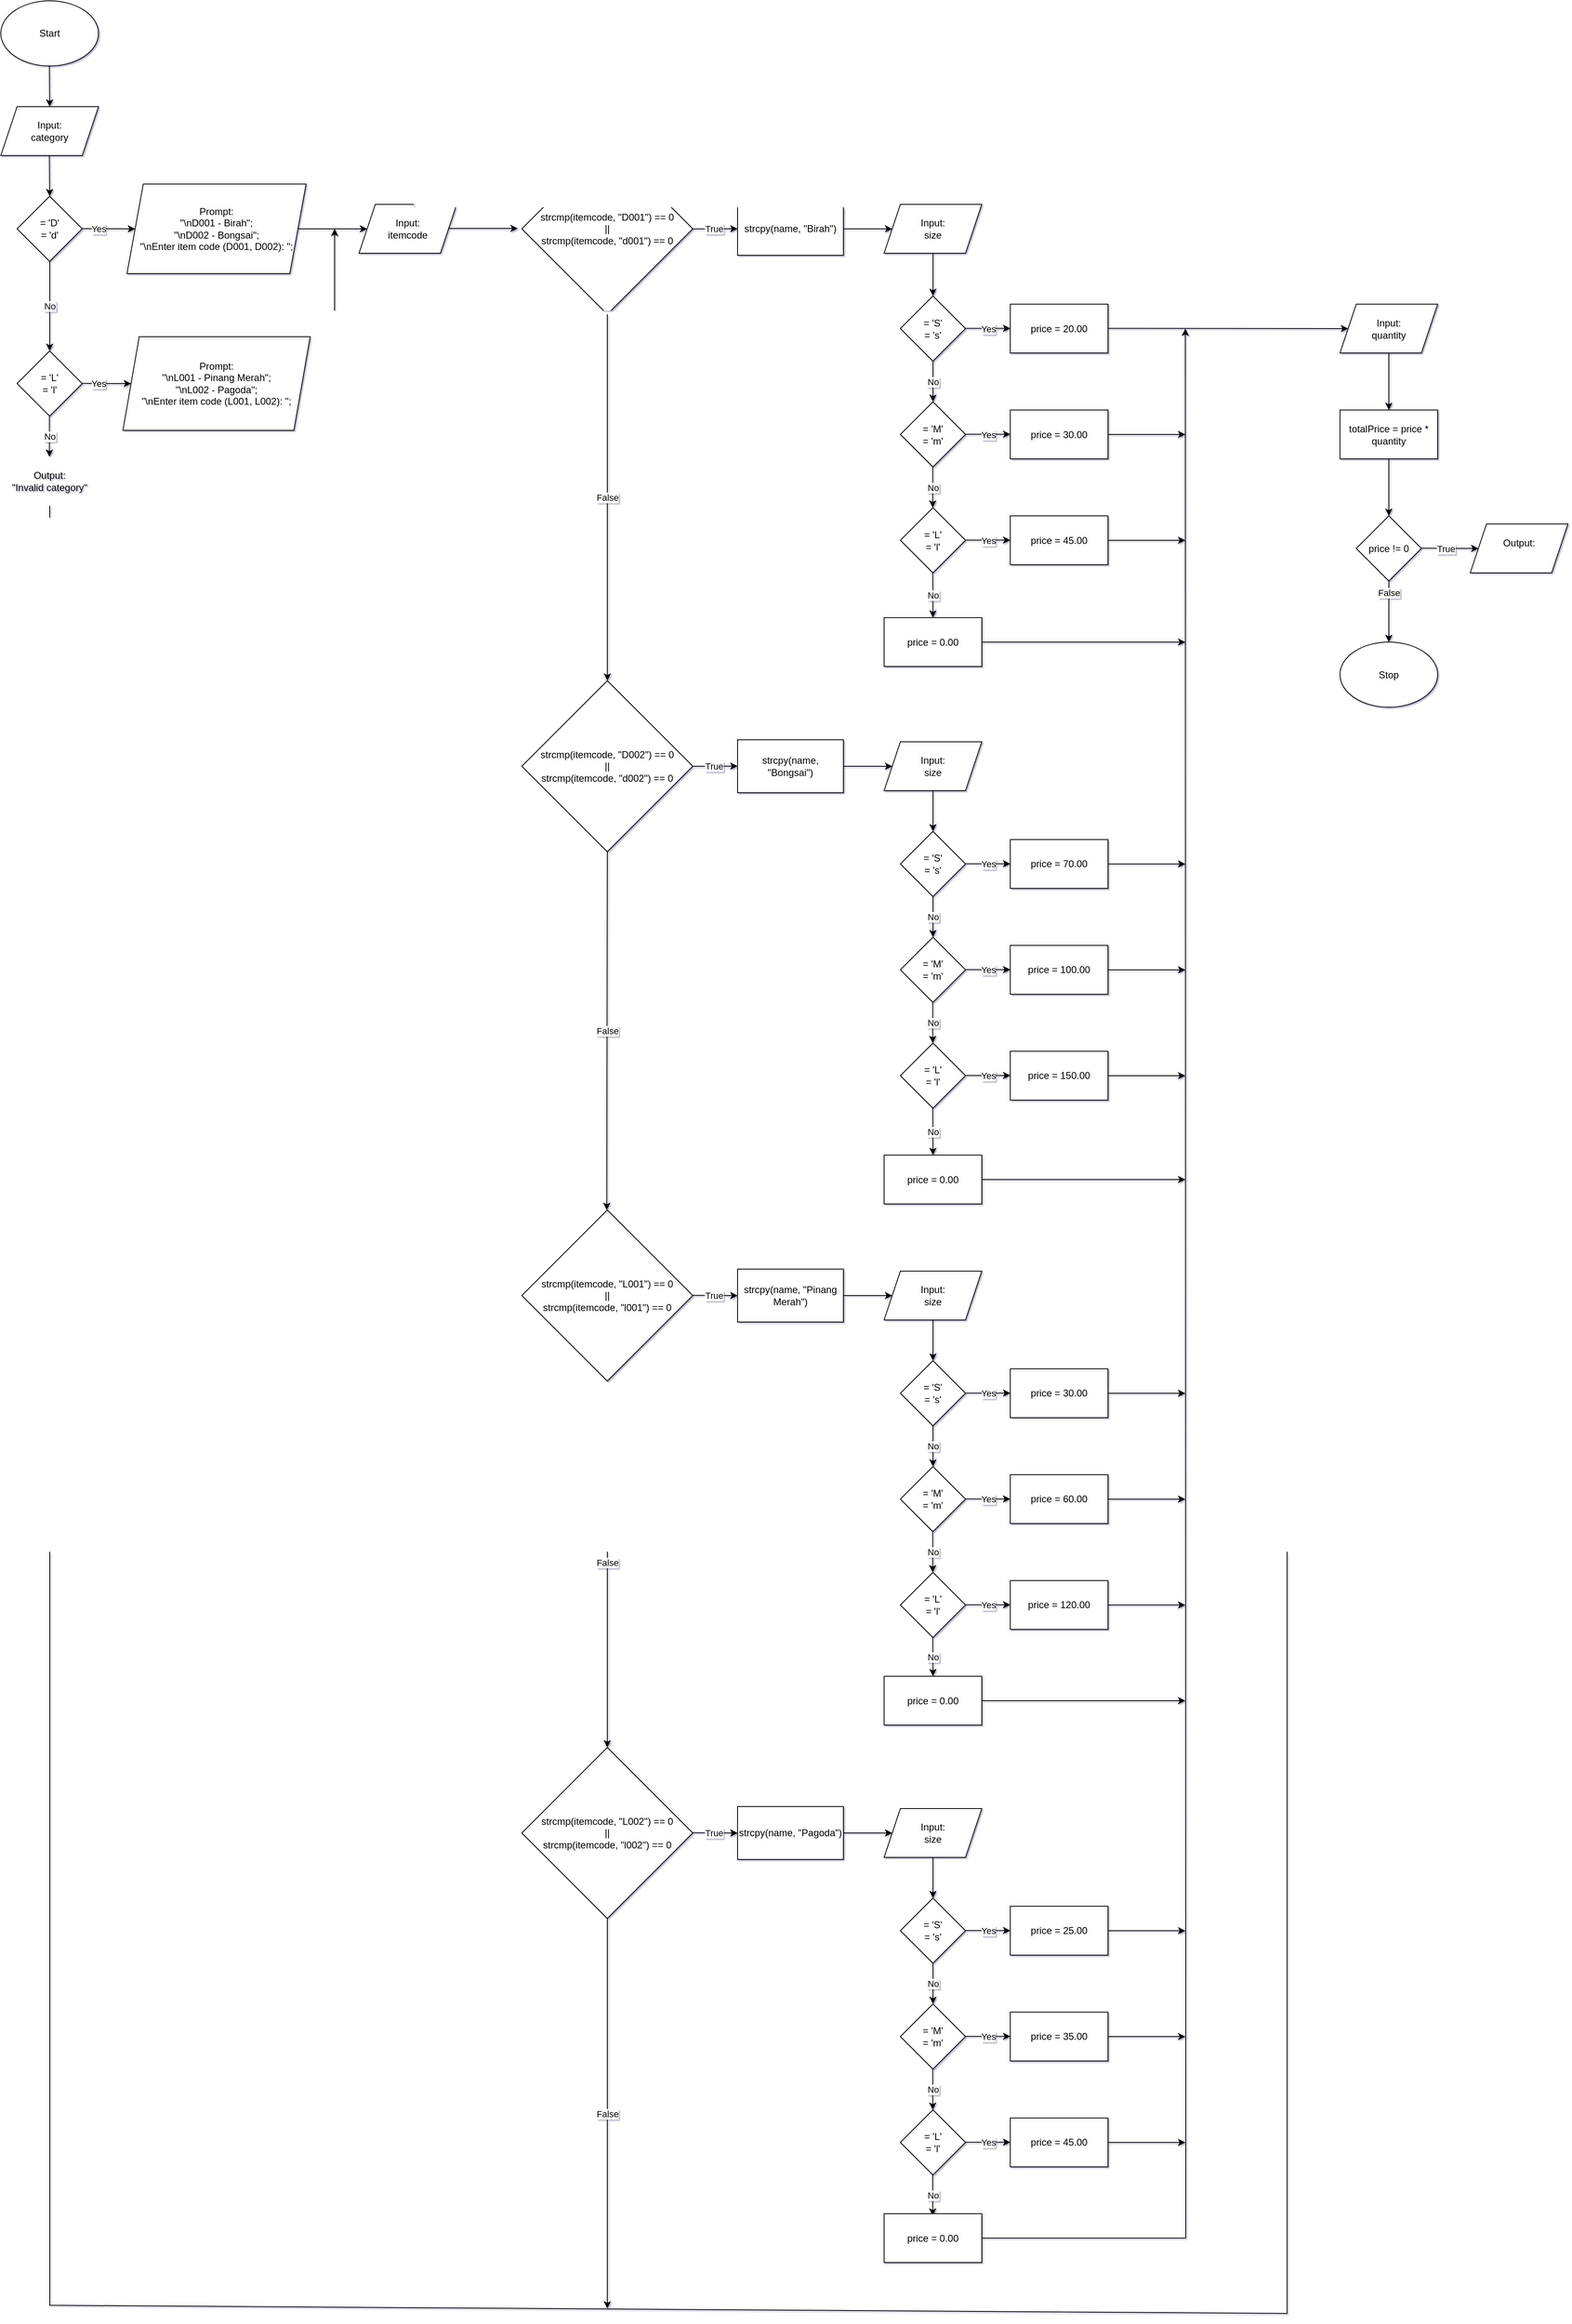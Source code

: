 <mxfile version="27.0.6">
  <diagram name="Page-1" id="pnZMuoQ3qie84VaM3zIb">
    <mxGraphModel dx="3400" dy="1820" grid="1" gridSize="10" guides="1" tooltips="1" connect="1" arrows="1" fold="1" page="0" pageScale="1" pageWidth="827" pageHeight="1169" background="none" math="0" shadow="1">
      <root>
        <mxCell id="0" />
        <mxCell id="1" parent="0" />
        <mxCell id="SLDY_ypwkMlnsD9V49da-1" value="Start" style="ellipse;whiteSpace=wrap;html=1;" parent="1" vertex="1">
          <mxGeometry x="460" y="40" width="120" height="80" as="geometry" />
        </mxCell>
        <mxCell id="SLDY_ypwkMlnsD9V49da-2" value="" style="endArrow=classic;html=1;rounded=0;jumpSize=6;" parent="1" edge="1">
          <mxGeometry width="50" height="50" relative="1" as="geometry">
            <mxPoint x="519.67" y="120" as="sourcePoint" />
            <mxPoint x="520" y="170" as="targetPoint" />
          </mxGeometry>
        </mxCell>
        <mxCell id="SLDY_ypwkMlnsD9V49da-16" value="strcmp(itemcode, &quot;D001&quot;) == 0&lt;br&gt;||&lt;br&gt;strcmp(itemcode, &quot;d001&quot;) == 0" style="rhombus;whiteSpace=wrap;html=1;" parent="1" vertex="1">
          <mxGeometry x="1100" y="215" width="210" height="210" as="geometry" />
        </mxCell>
        <mxCell id="SLDY_ypwkMlnsD9V49da-80" value="" style="edgeStyle=orthogonalEdgeStyle;rounded=0;orthogonalLoop=1;jettySize=auto;html=1;" parent="1" source="SLDY_ypwkMlnsD9V49da-25" target="SLDY_ypwkMlnsD9V49da-75" edge="1">
          <mxGeometry relative="1" as="geometry" />
        </mxCell>
        <mxCell id="SLDY_ypwkMlnsD9V49da-25" value="strcpy(name, &quot;Birah&quot;)" style="whiteSpace=wrap;html=1;" parent="1" vertex="1">
          <mxGeometry x="1365" y="287.5" width="130" height="65" as="geometry" />
        </mxCell>
        <mxCell id="SLDY_ypwkMlnsD9V49da-30" value="Input:&lt;br&gt;category" style="shape=parallelogram;perimeter=parallelogramPerimeter;whiteSpace=wrap;html=1;fixedSize=1;" parent="1" vertex="1">
          <mxGeometry x="460" y="170" width="120" height="60" as="geometry" />
        </mxCell>
        <mxCell id="SLDY_ypwkMlnsD9V49da-31" value="" style="endArrow=classic;html=1;rounded=0;jumpSize=6;" parent="1" edge="1">
          <mxGeometry width="50" height="50" relative="1" as="geometry">
            <mxPoint x="519.66" y="230" as="sourcePoint" />
            <mxPoint x="519.99" y="280" as="targetPoint" />
          </mxGeometry>
        </mxCell>
        <mxCell id="SLDY_ypwkMlnsD9V49da-33" value="= &#39;S&#39;&lt;br&gt;&lt;div&gt;= &#39;s&#39;&lt;/div&gt;" style="rhombus;whiteSpace=wrap;html=1;" parent="1" vertex="1">
          <mxGeometry x="1565" y="402.5" width="80" height="80" as="geometry" />
        </mxCell>
        <mxCell id="SLDY_ypwkMlnsD9V49da-36" value="= &#39;M&#39;&lt;br&gt;&lt;div&gt;= &#39;m&#39;&lt;/div&gt;" style="rhombus;whiteSpace=wrap;html=1;" parent="1" vertex="1">
          <mxGeometry x="1565" y="532.5" width="80" height="80" as="geometry" />
        </mxCell>
        <mxCell id="SLDY_ypwkMlnsD9V49da-39" value="= &#39;L&#39;&lt;br&gt;&lt;div&gt;= &#39;l&#39;&lt;/div&gt;" style="rhombus;whiteSpace=wrap;html=1;" parent="1" vertex="1">
          <mxGeometry x="1565" y="662.5" width="80" height="80" as="geometry" />
        </mxCell>
        <mxCell id="SLDY_ypwkMlnsD9V49da-44" value="price = 20.00" style="rounded=0;whiteSpace=wrap;html=1;" parent="1" vertex="1">
          <mxGeometry x="1700" y="412.5" width="120" height="60" as="geometry" />
        </mxCell>
        <mxCell id="SLDY_ypwkMlnsD9V49da-189" value="" style="edgeStyle=orthogonalEdgeStyle;rounded=0;orthogonalLoop=1;jettySize=auto;html=1;" parent="1" source="SLDY_ypwkMlnsD9V49da-46" edge="1">
          <mxGeometry relative="1" as="geometry">
            <mxPoint x="1915" y="572.5" as="targetPoint" />
          </mxGeometry>
        </mxCell>
        <mxCell id="SLDY_ypwkMlnsD9V49da-46" value="price = 30.00" style="rounded=0;whiteSpace=wrap;html=1;" parent="1" vertex="1">
          <mxGeometry x="1700" y="542.5" width="120" height="60" as="geometry" />
        </mxCell>
        <mxCell id="SLDY_ypwkMlnsD9V49da-191" value="" style="edgeStyle=orthogonalEdgeStyle;rounded=0;orthogonalLoop=1;jettySize=auto;html=1;" parent="1" source="SLDY_ypwkMlnsD9V49da-48" edge="1">
          <mxGeometry relative="1" as="geometry">
            <mxPoint x="1915" y="702.5" as="targetPoint" />
          </mxGeometry>
        </mxCell>
        <mxCell id="SLDY_ypwkMlnsD9V49da-48" value="price = 45.00" style="rounded=0;whiteSpace=wrap;html=1;" parent="1" vertex="1">
          <mxGeometry x="1700" y="672.5" width="120" height="60" as="geometry" />
        </mxCell>
        <mxCell id="SLDY_ypwkMlnsD9V49da-49" value="" style="endArrow=classic;html=1;rounded=0;" parent="1" edge="1">
          <mxGeometry relative="1" as="geometry">
            <mxPoint x="1645" y="442.29" as="sourcePoint" />
            <mxPoint x="1700" y="442.29" as="targetPoint" />
          </mxGeometry>
        </mxCell>
        <mxCell id="SLDY_ypwkMlnsD9V49da-50" value="&lt;div&gt;Yes&lt;/div&gt;" style="edgeLabel;resizable=0;html=1;;align=center;verticalAlign=middle;" parent="SLDY_ypwkMlnsD9V49da-49" connectable="0" vertex="1">
          <mxGeometry relative="1" as="geometry" />
        </mxCell>
        <mxCell id="SLDY_ypwkMlnsD9V49da-53" value="" style="endArrow=classic;html=1;rounded=0;" parent="1" edge="1">
          <mxGeometry relative="1" as="geometry">
            <mxPoint x="1645" y="572.29" as="sourcePoint" />
            <mxPoint x="1700" y="572.29" as="targetPoint" />
          </mxGeometry>
        </mxCell>
        <mxCell id="SLDY_ypwkMlnsD9V49da-54" value="&lt;div&gt;Yes&lt;/div&gt;" style="edgeLabel;resizable=0;html=1;;align=center;verticalAlign=middle;" parent="SLDY_ypwkMlnsD9V49da-53" connectable="0" vertex="1">
          <mxGeometry relative="1" as="geometry" />
        </mxCell>
        <mxCell id="SLDY_ypwkMlnsD9V49da-57" value="" style="endArrow=classic;html=1;rounded=0;" parent="1" edge="1">
          <mxGeometry relative="1" as="geometry">
            <mxPoint x="1645" y="702.26" as="sourcePoint" />
            <mxPoint x="1700" y="702.26" as="targetPoint" />
          </mxGeometry>
        </mxCell>
        <mxCell id="SLDY_ypwkMlnsD9V49da-58" value="&lt;div&gt;Yes&lt;/div&gt;" style="edgeLabel;resizable=0;html=1;;align=center;verticalAlign=middle;" parent="SLDY_ypwkMlnsD9V49da-57" connectable="0" vertex="1">
          <mxGeometry relative="1" as="geometry" />
        </mxCell>
        <mxCell id="SLDY_ypwkMlnsD9V49da-62" value="" style="endArrow=classic;html=1;rounded=0;exitX=0.5;exitY=1;exitDx=0;exitDy=0;entryX=0.5;entryY=0;entryDx=0;entryDy=0;" parent="1" source="SLDY_ypwkMlnsD9V49da-33" target="SLDY_ypwkMlnsD9V49da-36" edge="1">
          <mxGeometry relative="1" as="geometry">
            <mxPoint x="1594" y="492.5" as="sourcePoint" />
            <mxPoint x="1694" y="492.5" as="targetPoint" />
          </mxGeometry>
        </mxCell>
        <mxCell id="SLDY_ypwkMlnsD9V49da-63" value="No" style="edgeLabel;resizable=0;html=1;;align=center;verticalAlign=middle;" parent="SLDY_ypwkMlnsD9V49da-62" connectable="0" vertex="1">
          <mxGeometry relative="1" as="geometry" />
        </mxCell>
        <mxCell id="SLDY_ypwkMlnsD9V49da-68" value="" style="endArrow=classic;html=1;rounded=0;exitX=0.5;exitY=1;exitDx=0;exitDy=0;entryX=0.5;entryY=0;entryDx=0;entryDy=0;" parent="1" edge="1">
          <mxGeometry relative="1" as="geometry">
            <mxPoint x="1604.71" y="612.5" as="sourcePoint" />
            <mxPoint x="1604.71" y="662.5" as="targetPoint" />
          </mxGeometry>
        </mxCell>
        <mxCell id="SLDY_ypwkMlnsD9V49da-69" value="No" style="edgeLabel;resizable=0;html=1;;align=center;verticalAlign=middle;" parent="SLDY_ypwkMlnsD9V49da-68" connectable="0" vertex="1">
          <mxGeometry relative="1" as="geometry" />
        </mxCell>
        <mxCell id="SLDY_ypwkMlnsD9V49da-72" value="" style="endArrow=classic;html=1;rounded=0;exitX=0.5;exitY=1;exitDx=0;exitDy=0;entryX=0.5;entryY=0;entryDx=0;entryDy=0;" parent="1" edge="1" target="9RXzjuz5Nf-T1khfhRyt-6">
          <mxGeometry relative="1" as="geometry">
            <mxPoint x="1604.71" y="742.5" as="sourcePoint" />
            <mxPoint x="1604.71" y="792.5" as="targetPoint" />
          </mxGeometry>
        </mxCell>
        <mxCell id="SLDY_ypwkMlnsD9V49da-73" value="No" style="edgeLabel;resizable=0;html=1;;align=center;verticalAlign=middle;" parent="SLDY_ypwkMlnsD9V49da-72" connectable="0" vertex="1">
          <mxGeometry relative="1" as="geometry" />
        </mxCell>
        <mxCell id="SLDY_ypwkMlnsD9V49da-81" value="" style="edgeStyle=orthogonalEdgeStyle;rounded=0;orthogonalLoop=1;jettySize=auto;html=1;" parent="1" source="SLDY_ypwkMlnsD9V49da-75" target="SLDY_ypwkMlnsD9V49da-33" edge="1">
          <mxGeometry relative="1" as="geometry" />
        </mxCell>
        <mxCell id="SLDY_ypwkMlnsD9V49da-75" value="Input:&lt;br&gt;size" style="shape=parallelogram;perimeter=parallelogramPerimeter;whiteSpace=wrap;html=1;fixedSize=1;" parent="1" vertex="1">
          <mxGeometry x="1545" y="290" width="120" height="60" as="geometry" />
        </mxCell>
        <mxCell id="SLDY_ypwkMlnsD9V49da-76" value="strcmp(itemcode, &quot;D002&quot;) == 0&lt;br&gt;||&lt;br&gt;strcmp(itemcode, &quot;d002&quot;) == 0" style="rhombus;whiteSpace=wrap;html=1;" parent="1" vertex="1">
          <mxGeometry x="1100" y="875" width="210" height="210" as="geometry" />
        </mxCell>
        <mxCell id="SLDY_ypwkMlnsD9V49da-83" value="" style="edgeStyle=orthogonalEdgeStyle;rounded=0;orthogonalLoop=1;jettySize=auto;html=1;" parent="1" source="SLDY_ypwkMlnsD9V49da-84" target="SLDY_ypwkMlnsD9V49da-105" edge="1">
          <mxGeometry relative="1" as="geometry" />
        </mxCell>
        <mxCell id="SLDY_ypwkMlnsD9V49da-84" value="strcpy(name, &quot;Bongsai&quot;)" style="whiteSpace=wrap;html=1;" parent="1" vertex="1">
          <mxGeometry x="1365" y="947.5" width="130" height="65" as="geometry" />
        </mxCell>
        <mxCell id="SLDY_ypwkMlnsD9V49da-85" value="= &#39;S&#39;&lt;br&gt;&lt;div&gt;= &#39;s&#39;&lt;/div&gt;" style="rhombus;whiteSpace=wrap;html=1;" parent="1" vertex="1">
          <mxGeometry x="1565" y="1060" width="80" height="80" as="geometry" />
        </mxCell>
        <mxCell id="SLDY_ypwkMlnsD9V49da-86" value="= &#39;M&#39;&lt;br&gt;&lt;div&gt;= &#39;m&#39;&lt;/div&gt;" style="rhombus;whiteSpace=wrap;html=1;" parent="1" vertex="1">
          <mxGeometry x="1565" y="1190" width="80" height="80" as="geometry" />
        </mxCell>
        <mxCell id="SLDY_ypwkMlnsD9V49da-87" value="= &#39;L&#39;&lt;br&gt;&lt;div&gt;= &#39;l&#39;&lt;/div&gt;" style="rhombus;whiteSpace=wrap;html=1;" parent="1" vertex="1">
          <mxGeometry x="1565" y="1320" width="80" height="80" as="geometry" />
        </mxCell>
        <mxCell id="SLDY_ypwkMlnsD9V49da-210" value="" style="edgeStyle=orthogonalEdgeStyle;rounded=0;orthogonalLoop=1;jettySize=auto;html=1;" parent="1" source="SLDY_ypwkMlnsD9V49da-88" edge="1">
          <mxGeometry relative="1" as="geometry">
            <mxPoint x="1915" y="1100" as="targetPoint" />
          </mxGeometry>
        </mxCell>
        <mxCell id="SLDY_ypwkMlnsD9V49da-88" value="price = 70.00" style="rounded=0;whiteSpace=wrap;html=1;" parent="1" vertex="1">
          <mxGeometry x="1700" y="1070" width="120" height="60" as="geometry" />
        </mxCell>
        <mxCell id="SLDY_ypwkMlnsD9V49da-208" value="" style="edgeStyle=orthogonalEdgeStyle;rounded=0;orthogonalLoop=1;jettySize=auto;html=1;" parent="1" source="SLDY_ypwkMlnsD9V49da-89" edge="1">
          <mxGeometry relative="1" as="geometry">
            <mxPoint x="1915" y="1230" as="targetPoint" />
          </mxGeometry>
        </mxCell>
        <mxCell id="SLDY_ypwkMlnsD9V49da-89" value="price = 100.00" style="rounded=0;whiteSpace=wrap;html=1;" parent="1" vertex="1">
          <mxGeometry x="1700" y="1200" width="120" height="60" as="geometry" />
        </mxCell>
        <mxCell id="SLDY_ypwkMlnsD9V49da-206" value="" style="edgeStyle=orthogonalEdgeStyle;rounded=0;orthogonalLoop=1;jettySize=auto;html=1;" parent="1" source="SLDY_ypwkMlnsD9V49da-90" edge="1">
          <mxGeometry relative="1" as="geometry">
            <mxPoint x="1915" y="1360.0" as="targetPoint" />
          </mxGeometry>
        </mxCell>
        <mxCell id="SLDY_ypwkMlnsD9V49da-90" value="price = 150.00" style="rounded=0;whiteSpace=wrap;html=1;" parent="1" vertex="1">
          <mxGeometry x="1700" y="1330" width="120" height="60" as="geometry" />
        </mxCell>
        <mxCell id="SLDY_ypwkMlnsD9V49da-91" value="" style="endArrow=classic;html=1;rounded=0;" parent="1" edge="1">
          <mxGeometry relative="1" as="geometry">
            <mxPoint x="1645" y="1099.79" as="sourcePoint" />
            <mxPoint x="1700" y="1099.79" as="targetPoint" />
          </mxGeometry>
        </mxCell>
        <mxCell id="SLDY_ypwkMlnsD9V49da-92" value="&lt;div&gt;Yes&lt;/div&gt;" style="edgeLabel;resizable=0;html=1;;align=center;verticalAlign=middle;" parent="SLDY_ypwkMlnsD9V49da-91" connectable="0" vertex="1">
          <mxGeometry relative="1" as="geometry" />
        </mxCell>
        <mxCell id="SLDY_ypwkMlnsD9V49da-93" value="" style="endArrow=classic;html=1;rounded=0;" parent="1" edge="1">
          <mxGeometry relative="1" as="geometry">
            <mxPoint x="1645" y="1229.79" as="sourcePoint" />
            <mxPoint x="1700" y="1229.79" as="targetPoint" />
          </mxGeometry>
        </mxCell>
        <mxCell id="SLDY_ypwkMlnsD9V49da-94" value="&lt;div&gt;Yes&lt;/div&gt;" style="edgeLabel;resizable=0;html=1;;align=center;verticalAlign=middle;" parent="SLDY_ypwkMlnsD9V49da-93" connectable="0" vertex="1">
          <mxGeometry relative="1" as="geometry" />
        </mxCell>
        <mxCell id="SLDY_ypwkMlnsD9V49da-95" value="" style="endArrow=classic;html=1;rounded=0;" parent="1" edge="1">
          <mxGeometry relative="1" as="geometry">
            <mxPoint x="1645" y="1359.76" as="sourcePoint" />
            <mxPoint x="1700" y="1359.76" as="targetPoint" />
          </mxGeometry>
        </mxCell>
        <mxCell id="SLDY_ypwkMlnsD9V49da-96" value="&lt;div&gt;Yes&lt;/div&gt;" style="edgeLabel;resizable=0;html=1;;align=center;verticalAlign=middle;" parent="SLDY_ypwkMlnsD9V49da-95" connectable="0" vertex="1">
          <mxGeometry relative="1" as="geometry" />
        </mxCell>
        <mxCell id="SLDY_ypwkMlnsD9V49da-97" value="" style="endArrow=classic;html=1;rounded=0;exitX=0.5;exitY=1;exitDx=0;exitDy=0;entryX=0.5;entryY=0;entryDx=0;entryDy=0;" parent="1" source="SLDY_ypwkMlnsD9V49da-85" target="SLDY_ypwkMlnsD9V49da-86" edge="1">
          <mxGeometry relative="1" as="geometry">
            <mxPoint x="1594" y="1150" as="sourcePoint" />
            <mxPoint x="1694" y="1150" as="targetPoint" />
          </mxGeometry>
        </mxCell>
        <mxCell id="SLDY_ypwkMlnsD9V49da-98" value="No" style="edgeLabel;resizable=0;html=1;;align=center;verticalAlign=middle;" parent="SLDY_ypwkMlnsD9V49da-97" connectable="0" vertex="1">
          <mxGeometry relative="1" as="geometry" />
        </mxCell>
        <mxCell id="SLDY_ypwkMlnsD9V49da-99" value="" style="endArrow=classic;html=1;rounded=0;exitX=0.5;exitY=1;exitDx=0;exitDy=0;entryX=0.5;entryY=0;entryDx=0;entryDy=0;" parent="1" edge="1">
          <mxGeometry relative="1" as="geometry">
            <mxPoint x="1604.71" y="1270" as="sourcePoint" />
            <mxPoint x="1604.71" y="1320" as="targetPoint" />
          </mxGeometry>
        </mxCell>
        <mxCell id="SLDY_ypwkMlnsD9V49da-100" value="No" style="edgeLabel;resizable=0;html=1;;align=center;verticalAlign=middle;" parent="SLDY_ypwkMlnsD9V49da-99" connectable="0" vertex="1">
          <mxGeometry relative="1" as="geometry" />
        </mxCell>
        <mxCell id="SLDY_ypwkMlnsD9V49da-101" value="" style="endArrow=classic;html=1;rounded=0;exitX=0.5;exitY=1;exitDx=0;exitDy=0;entryX=0.5;entryY=0;entryDx=0;entryDy=0;" parent="1" edge="1" target="9RXzjuz5Nf-T1khfhRyt-5">
          <mxGeometry relative="1" as="geometry">
            <mxPoint x="1604.71" y="1400" as="sourcePoint" />
            <mxPoint x="1604.71" y="1450" as="targetPoint" />
          </mxGeometry>
        </mxCell>
        <mxCell id="SLDY_ypwkMlnsD9V49da-102" value="No" style="edgeLabel;resizable=0;html=1;;align=center;verticalAlign=middle;" parent="SLDY_ypwkMlnsD9V49da-101" connectable="0" vertex="1">
          <mxGeometry relative="1" as="geometry" />
        </mxCell>
        <mxCell id="SLDY_ypwkMlnsD9V49da-104" value="" style="edgeStyle=orthogonalEdgeStyle;rounded=0;orthogonalLoop=1;jettySize=auto;html=1;" parent="1" source="SLDY_ypwkMlnsD9V49da-105" target="SLDY_ypwkMlnsD9V49da-85" edge="1">
          <mxGeometry relative="1" as="geometry" />
        </mxCell>
        <mxCell id="SLDY_ypwkMlnsD9V49da-105" value="Input:&lt;br&gt;size" style="shape=parallelogram;perimeter=parallelogramPerimeter;whiteSpace=wrap;html=1;fixedSize=1;" parent="1" vertex="1">
          <mxGeometry x="1545" y="950" width="120" height="60" as="geometry" />
        </mxCell>
        <mxCell id="SLDY_ypwkMlnsD9V49da-106" value="strcmp(itemcode, &quot;L001&quot;) == 0&lt;br&gt;||&lt;br&gt;strcmp(itemcode, &quot;l001&quot;) == 0" style="rhombus;whiteSpace=wrap;html=1;" parent="1" vertex="1">
          <mxGeometry x="1100" y="1525" width="210" height="210" as="geometry" />
        </mxCell>
        <mxCell id="SLDY_ypwkMlnsD9V49da-109" value="" style="edgeStyle=orthogonalEdgeStyle;rounded=0;orthogonalLoop=1;jettySize=auto;html=1;" parent="1" source="SLDY_ypwkMlnsD9V49da-110" target="SLDY_ypwkMlnsD9V49da-131" edge="1">
          <mxGeometry relative="1" as="geometry" />
        </mxCell>
        <mxCell id="SLDY_ypwkMlnsD9V49da-110" value="strcpy(name, &quot;Pinang Merah&quot;)" style="whiteSpace=wrap;html=1;" parent="1" vertex="1">
          <mxGeometry x="1365" y="1597.5" width="130" height="65" as="geometry" />
        </mxCell>
        <mxCell id="SLDY_ypwkMlnsD9V49da-111" value="= &#39;S&#39;&lt;br&gt;&lt;div&gt;= &#39;s&#39;&lt;/div&gt;" style="rhombus;whiteSpace=wrap;html=1;" parent="1" vertex="1">
          <mxGeometry x="1565" y="1710" width="80" height="80" as="geometry" />
        </mxCell>
        <mxCell id="SLDY_ypwkMlnsD9V49da-112" value="= &#39;M&#39;&lt;br&gt;&lt;div&gt;= &#39;m&#39;&lt;/div&gt;" style="rhombus;whiteSpace=wrap;html=1;" parent="1" vertex="1">
          <mxGeometry x="1565" y="1840" width="80" height="80" as="geometry" />
        </mxCell>
        <mxCell id="SLDY_ypwkMlnsD9V49da-113" value="= &#39;L&#39;&lt;br&gt;&lt;div&gt;= &#39;l&#39;&lt;/div&gt;" style="rhombus;whiteSpace=wrap;html=1;" parent="1" vertex="1">
          <mxGeometry x="1565" y="1970" width="80" height="80" as="geometry" />
        </mxCell>
        <mxCell id="SLDY_ypwkMlnsD9V49da-204" value="" style="edgeStyle=orthogonalEdgeStyle;rounded=0;orthogonalLoop=1;jettySize=auto;html=1;" parent="1" source="SLDY_ypwkMlnsD9V49da-114" edge="1">
          <mxGeometry relative="1" as="geometry">
            <mxPoint x="1915" y="1750" as="targetPoint" />
          </mxGeometry>
        </mxCell>
        <mxCell id="SLDY_ypwkMlnsD9V49da-114" value="price = 30.00" style="rounded=0;whiteSpace=wrap;html=1;" parent="1" vertex="1">
          <mxGeometry x="1700" y="1720" width="120" height="60" as="geometry" />
        </mxCell>
        <mxCell id="SLDY_ypwkMlnsD9V49da-201" value="" style="edgeStyle=orthogonalEdgeStyle;rounded=0;orthogonalLoop=1;jettySize=auto;html=1;" parent="1" source="SLDY_ypwkMlnsD9V49da-115" edge="1">
          <mxGeometry relative="1" as="geometry">
            <mxPoint x="1915" y="1880" as="targetPoint" />
          </mxGeometry>
        </mxCell>
        <mxCell id="SLDY_ypwkMlnsD9V49da-115" value="price = 60.00" style="rounded=0;whiteSpace=wrap;html=1;" parent="1" vertex="1">
          <mxGeometry x="1700" y="1850" width="120" height="60" as="geometry" />
        </mxCell>
        <mxCell id="SLDY_ypwkMlnsD9V49da-199" value="" style="edgeStyle=orthogonalEdgeStyle;rounded=0;orthogonalLoop=1;jettySize=auto;html=1;" parent="1" source="SLDY_ypwkMlnsD9V49da-116" edge="1">
          <mxGeometry relative="1" as="geometry">
            <mxPoint x="1915" y="2010" as="targetPoint" />
          </mxGeometry>
        </mxCell>
        <mxCell id="SLDY_ypwkMlnsD9V49da-116" value="price = 120.00" style="rounded=0;whiteSpace=wrap;html=1;" parent="1" vertex="1">
          <mxGeometry x="1700" y="1980" width="120" height="60" as="geometry" />
        </mxCell>
        <mxCell id="SLDY_ypwkMlnsD9V49da-117" value="" style="endArrow=classic;html=1;rounded=0;" parent="1" edge="1">
          <mxGeometry relative="1" as="geometry">
            <mxPoint x="1645" y="1749.79" as="sourcePoint" />
            <mxPoint x="1700" y="1749.79" as="targetPoint" />
          </mxGeometry>
        </mxCell>
        <mxCell id="SLDY_ypwkMlnsD9V49da-118" value="&lt;div&gt;Yes&lt;/div&gt;" style="edgeLabel;resizable=0;html=1;;align=center;verticalAlign=middle;" parent="SLDY_ypwkMlnsD9V49da-117" connectable="0" vertex="1">
          <mxGeometry relative="1" as="geometry" />
        </mxCell>
        <mxCell id="SLDY_ypwkMlnsD9V49da-119" value="" style="endArrow=classic;html=1;rounded=0;" parent="1" edge="1">
          <mxGeometry relative="1" as="geometry">
            <mxPoint x="1645" y="1879.79" as="sourcePoint" />
            <mxPoint x="1700" y="1879.79" as="targetPoint" />
          </mxGeometry>
        </mxCell>
        <mxCell id="SLDY_ypwkMlnsD9V49da-120" value="&lt;div&gt;Yes&lt;/div&gt;" style="edgeLabel;resizable=0;html=1;;align=center;verticalAlign=middle;" parent="SLDY_ypwkMlnsD9V49da-119" connectable="0" vertex="1">
          <mxGeometry relative="1" as="geometry" />
        </mxCell>
        <mxCell id="SLDY_ypwkMlnsD9V49da-121" value="" style="endArrow=classic;html=1;rounded=0;" parent="1" edge="1">
          <mxGeometry relative="1" as="geometry">
            <mxPoint x="1645" y="2009.76" as="sourcePoint" />
            <mxPoint x="1700" y="2009.76" as="targetPoint" />
          </mxGeometry>
        </mxCell>
        <mxCell id="SLDY_ypwkMlnsD9V49da-122" value="&lt;div&gt;Yes&lt;/div&gt;" style="edgeLabel;resizable=0;html=1;;align=center;verticalAlign=middle;" parent="SLDY_ypwkMlnsD9V49da-121" connectable="0" vertex="1">
          <mxGeometry relative="1" as="geometry" />
        </mxCell>
        <mxCell id="SLDY_ypwkMlnsD9V49da-123" value="" style="endArrow=classic;html=1;rounded=0;exitX=0.5;exitY=1;exitDx=0;exitDy=0;entryX=0.5;entryY=0;entryDx=0;entryDy=0;" parent="1" source="SLDY_ypwkMlnsD9V49da-111" target="SLDY_ypwkMlnsD9V49da-112" edge="1">
          <mxGeometry relative="1" as="geometry">
            <mxPoint x="1594" y="1800" as="sourcePoint" />
            <mxPoint x="1694" y="1800" as="targetPoint" />
          </mxGeometry>
        </mxCell>
        <mxCell id="SLDY_ypwkMlnsD9V49da-124" value="No" style="edgeLabel;resizable=0;html=1;;align=center;verticalAlign=middle;" parent="SLDY_ypwkMlnsD9V49da-123" connectable="0" vertex="1">
          <mxGeometry relative="1" as="geometry" />
        </mxCell>
        <mxCell id="SLDY_ypwkMlnsD9V49da-125" value="" style="endArrow=classic;html=1;rounded=0;exitX=0.5;exitY=1;exitDx=0;exitDy=0;entryX=0.5;entryY=0;entryDx=0;entryDy=0;" parent="1" edge="1">
          <mxGeometry relative="1" as="geometry">
            <mxPoint x="1604.71" y="1920" as="sourcePoint" />
            <mxPoint x="1604.71" y="1970" as="targetPoint" />
          </mxGeometry>
        </mxCell>
        <mxCell id="SLDY_ypwkMlnsD9V49da-126" value="No" style="edgeLabel;resizable=0;html=1;;align=center;verticalAlign=middle;" parent="SLDY_ypwkMlnsD9V49da-125" connectable="0" vertex="1">
          <mxGeometry relative="1" as="geometry" />
        </mxCell>
        <mxCell id="SLDY_ypwkMlnsD9V49da-127" value="" style="endArrow=classic;html=1;rounded=0;exitX=0.5;exitY=1;exitDx=0;exitDy=0;entryX=0.5;entryY=0;entryDx=0;entryDy=0;" parent="1" edge="1" target="9RXzjuz5Nf-T1khfhRyt-4">
          <mxGeometry relative="1" as="geometry">
            <mxPoint x="1604.71" y="2050" as="sourcePoint" />
            <mxPoint x="1604.71" y="2100" as="targetPoint" />
          </mxGeometry>
        </mxCell>
        <mxCell id="SLDY_ypwkMlnsD9V49da-128" value="No" style="edgeLabel;resizable=0;html=1;;align=center;verticalAlign=middle;" parent="SLDY_ypwkMlnsD9V49da-127" connectable="0" vertex="1">
          <mxGeometry relative="1" as="geometry" />
        </mxCell>
        <mxCell id="SLDY_ypwkMlnsD9V49da-130" value="" style="edgeStyle=orthogonalEdgeStyle;rounded=0;orthogonalLoop=1;jettySize=auto;html=1;" parent="1" source="SLDY_ypwkMlnsD9V49da-131" target="SLDY_ypwkMlnsD9V49da-111" edge="1">
          <mxGeometry relative="1" as="geometry" />
        </mxCell>
        <mxCell id="SLDY_ypwkMlnsD9V49da-131" value="Input:&lt;br&gt;size" style="shape=parallelogram;perimeter=parallelogramPerimeter;whiteSpace=wrap;html=1;fixedSize=1;" parent="1" vertex="1">
          <mxGeometry x="1545" y="1600" width="120" height="60" as="geometry" />
        </mxCell>
        <mxCell id="SLDY_ypwkMlnsD9V49da-134" value="" style="endArrow=classic;html=1;rounded=0;exitX=0.5;exitY=1;exitDx=0;exitDy=0;entryX=0.5;entryY=0;entryDx=0;entryDy=0;" parent="1" source="SLDY_ypwkMlnsD9V49da-16" target="SLDY_ypwkMlnsD9V49da-76" edge="1">
          <mxGeometry relative="1" as="geometry">
            <mxPoint x="1205" y="427.5" as="sourcePoint" />
            <mxPoint x="1295" y="457.5" as="targetPoint" />
          </mxGeometry>
        </mxCell>
        <mxCell id="SLDY_ypwkMlnsD9V49da-135" value="False" style="edgeLabel;resizable=0;html=1;;align=center;verticalAlign=middle;" parent="SLDY_ypwkMlnsD9V49da-134" connectable="0" vertex="1">
          <mxGeometry relative="1" as="geometry" />
        </mxCell>
        <mxCell id="SLDY_ypwkMlnsD9V49da-136" value="" style="endArrow=classic;html=1;rounded=0;exitX=0.5;exitY=1;exitDx=0;exitDy=0;entryX=0.5;entryY=0;entryDx=0;entryDy=0;" parent="1" source="SLDY_ypwkMlnsD9V49da-76" edge="1">
          <mxGeometry relative="1" as="geometry">
            <mxPoint x="1204.29" y="1077" as="sourcePoint" />
            <mxPoint x="1204.29" y="1525" as="targetPoint" />
          </mxGeometry>
        </mxCell>
        <mxCell id="SLDY_ypwkMlnsD9V49da-137" value="False" style="edgeLabel;resizable=0;html=1;;align=center;verticalAlign=middle;" parent="SLDY_ypwkMlnsD9V49da-136" connectable="0" vertex="1">
          <mxGeometry relative="1" as="geometry" />
        </mxCell>
        <mxCell id="SLDY_ypwkMlnsD9V49da-140" value="" style="endArrow=classic;html=1;rounded=0;entryX=0;entryY=0.5;entryDx=0;entryDy=0;" parent="1" target="SLDY_ypwkMlnsD9V49da-110" edge="1">
          <mxGeometry relative="1" as="geometry">
            <mxPoint x="1310" y="1629.75" as="sourcePoint" />
            <mxPoint x="1410" y="1629.75" as="targetPoint" />
          </mxGeometry>
        </mxCell>
        <mxCell id="SLDY_ypwkMlnsD9V49da-141" value="True" style="edgeLabel;resizable=0;html=1;;align=center;verticalAlign=middle;" parent="SLDY_ypwkMlnsD9V49da-140" connectable="0" vertex="1">
          <mxGeometry relative="1" as="geometry">
            <mxPoint x="-2" as="offset" />
          </mxGeometry>
        </mxCell>
        <mxCell id="SLDY_ypwkMlnsD9V49da-142" value="" style="endArrow=classic;html=1;rounded=0;entryX=0;entryY=0.5;entryDx=0;entryDy=0;" parent="1" edge="1">
          <mxGeometry relative="1" as="geometry">
            <mxPoint x="1310" y="980.04" as="sourcePoint" />
            <mxPoint x="1365" y="979.79" as="targetPoint" />
          </mxGeometry>
        </mxCell>
        <mxCell id="SLDY_ypwkMlnsD9V49da-143" value="True" style="edgeLabel;resizable=0;html=1;;align=center;verticalAlign=middle;" parent="SLDY_ypwkMlnsD9V49da-142" connectable="0" vertex="1">
          <mxGeometry relative="1" as="geometry">
            <mxPoint x="-2" as="offset" />
          </mxGeometry>
        </mxCell>
        <mxCell id="SLDY_ypwkMlnsD9V49da-144" value="" style="endArrow=classic;html=1;rounded=0;entryX=0;entryY=0.5;entryDx=0;entryDy=0;" parent="1" edge="1">
          <mxGeometry relative="1" as="geometry">
            <mxPoint x="1310" y="320.12" as="sourcePoint" />
            <mxPoint x="1365" y="319.87" as="targetPoint" />
          </mxGeometry>
        </mxCell>
        <mxCell id="SLDY_ypwkMlnsD9V49da-145" value="True" style="edgeLabel;resizable=0;html=1;;align=center;verticalAlign=middle;" parent="SLDY_ypwkMlnsD9V49da-144" connectable="0" vertex="1">
          <mxGeometry relative="1" as="geometry">
            <mxPoint x="-2" as="offset" />
          </mxGeometry>
        </mxCell>
        <mxCell id="SLDY_ypwkMlnsD9V49da-147" value="strcmp(itemcode, &quot;L002&quot;) == 0&lt;br&gt;||&lt;br&gt;strcmp(itemcode, &quot;l002&quot;) == 0" style="rhombus;whiteSpace=wrap;html=1;" parent="1" vertex="1">
          <mxGeometry x="1100" y="2185" width="210" height="210" as="geometry" />
        </mxCell>
        <mxCell id="SLDY_ypwkMlnsD9V49da-149" value="" style="edgeStyle=orthogonalEdgeStyle;rounded=0;orthogonalLoop=1;jettySize=auto;html=1;" parent="1" source="SLDY_ypwkMlnsD9V49da-150" target="SLDY_ypwkMlnsD9V49da-171" edge="1">
          <mxGeometry relative="1" as="geometry" />
        </mxCell>
        <mxCell id="SLDY_ypwkMlnsD9V49da-150" value="strcpy(name, &quot;Pagoda&quot;)" style="whiteSpace=wrap;html=1;" parent="1" vertex="1">
          <mxGeometry x="1365" y="2257.5" width="130" height="65" as="geometry" />
        </mxCell>
        <mxCell id="SLDY_ypwkMlnsD9V49da-151" value="= &#39;S&#39;&lt;br&gt;&lt;div&gt;= &#39;s&#39;&lt;/div&gt;" style="rhombus;whiteSpace=wrap;html=1;" parent="1" vertex="1">
          <mxGeometry x="1565" y="2370" width="80" height="80" as="geometry" />
        </mxCell>
        <mxCell id="SLDY_ypwkMlnsD9V49da-152" value="= &#39;M&#39;&lt;br&gt;&lt;div&gt;= &#39;m&#39;&lt;/div&gt;" style="rhombus;whiteSpace=wrap;html=1;" parent="1" vertex="1">
          <mxGeometry x="1565" y="2500" width="80" height="80" as="geometry" />
        </mxCell>
        <mxCell id="SLDY_ypwkMlnsD9V49da-153" value="= &#39;L&#39;&lt;br&gt;&lt;div&gt;= &#39;l&#39;&lt;/div&gt;" style="rhombus;whiteSpace=wrap;html=1;" parent="1" vertex="1">
          <mxGeometry x="1565" y="2630" width="80" height="80" as="geometry" />
        </mxCell>
        <mxCell id="SLDY_ypwkMlnsD9V49da-197" value="" style="edgeStyle=orthogonalEdgeStyle;rounded=0;orthogonalLoop=1;jettySize=auto;html=1;" parent="1" source="SLDY_ypwkMlnsD9V49da-154" edge="1">
          <mxGeometry relative="1" as="geometry">
            <mxPoint x="1915" y="2410.0" as="targetPoint" />
          </mxGeometry>
        </mxCell>
        <mxCell id="SLDY_ypwkMlnsD9V49da-154" value="price = 25.00" style="rounded=0;whiteSpace=wrap;html=1;" parent="1" vertex="1">
          <mxGeometry x="1700" y="2380" width="120" height="60" as="geometry" />
        </mxCell>
        <mxCell id="SLDY_ypwkMlnsD9V49da-195" value="" style="edgeStyle=orthogonalEdgeStyle;rounded=0;orthogonalLoop=1;jettySize=auto;html=1;" parent="1" source="SLDY_ypwkMlnsD9V49da-155" edge="1">
          <mxGeometry relative="1" as="geometry">
            <mxPoint x="1915" y="2540.0" as="targetPoint" />
          </mxGeometry>
        </mxCell>
        <mxCell id="SLDY_ypwkMlnsD9V49da-155" value="price = 35.00" style="rounded=0;whiteSpace=wrap;html=1;" parent="1" vertex="1">
          <mxGeometry x="1700" y="2510" width="120" height="60" as="geometry" />
        </mxCell>
        <mxCell id="9RXzjuz5Nf-T1khfhRyt-17" value="" style="edgeStyle=orthogonalEdgeStyle;rounded=0;orthogonalLoop=1;jettySize=auto;html=1;" edge="1" parent="1" source="SLDY_ypwkMlnsD9V49da-156">
          <mxGeometry relative="1" as="geometry">
            <mxPoint x="1915" y="2670" as="targetPoint" />
          </mxGeometry>
        </mxCell>
        <mxCell id="SLDY_ypwkMlnsD9V49da-156" value="price = 45.00" style="rounded=0;whiteSpace=wrap;html=1;" parent="1" vertex="1">
          <mxGeometry x="1700" y="2640" width="120" height="60" as="geometry" />
        </mxCell>
        <mxCell id="SLDY_ypwkMlnsD9V49da-157" value="" style="endArrow=classic;html=1;rounded=0;" parent="1" edge="1">
          <mxGeometry relative="1" as="geometry">
            <mxPoint x="1645" y="2409.79" as="sourcePoint" />
            <mxPoint x="1700" y="2409.79" as="targetPoint" />
          </mxGeometry>
        </mxCell>
        <mxCell id="SLDY_ypwkMlnsD9V49da-158" value="&lt;div&gt;Yes&lt;/div&gt;" style="edgeLabel;resizable=0;html=1;;align=center;verticalAlign=middle;" parent="SLDY_ypwkMlnsD9V49da-157" connectable="0" vertex="1">
          <mxGeometry relative="1" as="geometry" />
        </mxCell>
        <mxCell id="SLDY_ypwkMlnsD9V49da-159" value="" style="endArrow=classic;html=1;rounded=0;" parent="1" edge="1">
          <mxGeometry relative="1" as="geometry">
            <mxPoint x="1645" y="2539.79" as="sourcePoint" />
            <mxPoint x="1700" y="2539.79" as="targetPoint" />
          </mxGeometry>
        </mxCell>
        <mxCell id="SLDY_ypwkMlnsD9V49da-160" value="&lt;div&gt;Yes&lt;/div&gt;" style="edgeLabel;resizable=0;html=1;;align=center;verticalAlign=middle;" parent="SLDY_ypwkMlnsD9V49da-159" connectable="0" vertex="1">
          <mxGeometry relative="1" as="geometry" />
        </mxCell>
        <mxCell id="SLDY_ypwkMlnsD9V49da-161" value="" style="endArrow=classic;html=1;rounded=0;" parent="1" edge="1">
          <mxGeometry relative="1" as="geometry">
            <mxPoint x="1645" y="2669.76" as="sourcePoint" />
            <mxPoint x="1700" y="2669.76" as="targetPoint" />
          </mxGeometry>
        </mxCell>
        <mxCell id="SLDY_ypwkMlnsD9V49da-162" value="&lt;div&gt;Yes&lt;/div&gt;" style="edgeLabel;resizable=0;html=1;;align=center;verticalAlign=middle;" parent="SLDY_ypwkMlnsD9V49da-161" connectable="0" vertex="1">
          <mxGeometry relative="1" as="geometry" />
        </mxCell>
        <mxCell id="SLDY_ypwkMlnsD9V49da-163" value="" style="endArrow=classic;html=1;rounded=0;exitX=0.5;exitY=1;exitDx=0;exitDy=0;entryX=0.5;entryY=0;entryDx=0;entryDy=0;" parent="1" source="SLDY_ypwkMlnsD9V49da-151" target="SLDY_ypwkMlnsD9V49da-152" edge="1">
          <mxGeometry relative="1" as="geometry">
            <mxPoint x="1594" y="2460" as="sourcePoint" />
            <mxPoint x="1694" y="2460" as="targetPoint" />
          </mxGeometry>
        </mxCell>
        <mxCell id="SLDY_ypwkMlnsD9V49da-164" value="No" style="edgeLabel;resizable=0;html=1;;align=center;verticalAlign=middle;" parent="SLDY_ypwkMlnsD9V49da-163" connectable="0" vertex="1">
          <mxGeometry relative="1" as="geometry" />
        </mxCell>
        <mxCell id="SLDY_ypwkMlnsD9V49da-165" value="" style="endArrow=classic;html=1;rounded=0;exitX=0.5;exitY=1;exitDx=0;exitDy=0;entryX=0.5;entryY=0;entryDx=0;entryDy=0;" parent="1" edge="1">
          <mxGeometry relative="1" as="geometry">
            <mxPoint x="1604.71" y="2580" as="sourcePoint" />
            <mxPoint x="1604.71" y="2630" as="targetPoint" />
          </mxGeometry>
        </mxCell>
        <mxCell id="SLDY_ypwkMlnsD9V49da-166" value="No" style="edgeLabel;resizable=0;html=1;;align=center;verticalAlign=middle;" parent="SLDY_ypwkMlnsD9V49da-165" connectable="0" vertex="1">
          <mxGeometry relative="1" as="geometry" />
        </mxCell>
        <mxCell id="SLDY_ypwkMlnsD9V49da-170" value="" style="edgeStyle=orthogonalEdgeStyle;rounded=0;orthogonalLoop=1;jettySize=auto;html=1;" parent="1" source="SLDY_ypwkMlnsD9V49da-171" target="SLDY_ypwkMlnsD9V49da-151" edge="1">
          <mxGeometry relative="1" as="geometry" />
        </mxCell>
        <mxCell id="SLDY_ypwkMlnsD9V49da-171" value="Input:&lt;br&gt;size" style="shape=parallelogram;perimeter=parallelogramPerimeter;whiteSpace=wrap;html=1;fixedSize=1;" parent="1" vertex="1">
          <mxGeometry x="1545" y="2260" width="120" height="60" as="geometry" />
        </mxCell>
        <mxCell id="SLDY_ypwkMlnsD9V49da-172" value="" style="endArrow=classic;html=1;rounded=0;entryX=0;entryY=0.5;entryDx=0;entryDy=0;" parent="1" target="SLDY_ypwkMlnsD9V49da-150" edge="1">
          <mxGeometry relative="1" as="geometry">
            <mxPoint x="1310" y="2289.75" as="sourcePoint" />
            <mxPoint x="1410" y="2289.75" as="targetPoint" />
          </mxGeometry>
        </mxCell>
        <mxCell id="SLDY_ypwkMlnsD9V49da-173" value="True" style="edgeLabel;resizable=0;html=1;;align=center;verticalAlign=middle;" parent="SLDY_ypwkMlnsD9V49da-172" connectable="0" vertex="1">
          <mxGeometry relative="1" as="geometry">
            <mxPoint x="-2" as="offset" />
          </mxGeometry>
        </mxCell>
        <mxCell id="SLDY_ypwkMlnsD9V49da-176" value="" style="endArrow=classic;html=1;rounded=0;exitX=1;exitY=0.5;exitDx=0;exitDy=0;" parent="1" edge="1" target="SLDY_ypwkMlnsD9V49da-211">
          <mxGeometry width="50" height="50" relative="1" as="geometry">
            <mxPoint x="1820" y="442.28" as="sourcePoint" />
            <mxPoint x="2005" y="442.28" as="targetPoint" />
          </mxGeometry>
        </mxCell>
        <mxCell id="SLDY_ypwkMlnsD9V49da-213" value="" style="edgeStyle=orthogonalEdgeStyle;rounded=0;orthogonalLoop=1;jettySize=auto;html=1;" parent="1" source="SLDY_ypwkMlnsD9V49da-211" target="SLDY_ypwkMlnsD9V49da-212" edge="1">
          <mxGeometry relative="1" as="geometry" />
        </mxCell>
        <mxCell id="SLDY_ypwkMlnsD9V49da-211" value="Input:&lt;br&gt;quantity" style="shape=parallelogram;perimeter=parallelogramPerimeter;whiteSpace=wrap;html=1;fixedSize=1;" parent="1" vertex="1">
          <mxGeometry x="2105" y="412.5" width="120" height="60" as="geometry" />
        </mxCell>
        <mxCell id="SLDY_ypwkMlnsD9V49da-217" value="" style="edgeStyle=orthogonalEdgeStyle;rounded=0;orthogonalLoop=1;jettySize=auto;html=1;" parent="1" source="SLDY_ypwkMlnsD9V49da-212" edge="1">
          <mxGeometry relative="1" as="geometry">
            <mxPoint x="2165" y="672.5" as="targetPoint" />
          </mxGeometry>
        </mxCell>
        <mxCell id="SLDY_ypwkMlnsD9V49da-212" value="totalPrice = price * quantity" style="whiteSpace=wrap;html=1;" parent="1" vertex="1">
          <mxGeometry x="2105" y="542.5" width="120" height="60" as="geometry" />
        </mxCell>
        <mxCell id="9RXzjuz5Nf-T1khfhRyt-1" value="" style="endArrow=classic;html=1;rounded=0;exitX=0.5;exitY=1;exitDx=0;exitDy=0;entryX=0.5;entryY=0;entryDx=0;entryDy=0;" edge="1" parent="1">
          <mxGeometry relative="1" as="geometry">
            <mxPoint x="1604.66" y="2710" as="sourcePoint" />
            <mxPoint x="1604.66" y="2760" as="targetPoint" />
          </mxGeometry>
        </mxCell>
        <mxCell id="9RXzjuz5Nf-T1khfhRyt-2" value="No" style="edgeLabel;resizable=0;html=1;;align=center;verticalAlign=middle;" connectable="0" vertex="1" parent="9RXzjuz5Nf-T1khfhRyt-1">
          <mxGeometry relative="1" as="geometry" />
        </mxCell>
        <mxCell id="9RXzjuz5Nf-T1khfhRyt-15" value="" style="edgeStyle=orthogonalEdgeStyle;rounded=0;orthogonalLoop=1;jettySize=auto;html=1;" edge="1" parent="1" source="9RXzjuz5Nf-T1khfhRyt-3">
          <mxGeometry relative="1" as="geometry">
            <mxPoint x="1915" y="442.5" as="targetPoint" />
          </mxGeometry>
        </mxCell>
        <mxCell id="9RXzjuz5Nf-T1khfhRyt-3" value="price = 0.00" style="rounded=0;whiteSpace=wrap;html=1;" vertex="1" parent="1">
          <mxGeometry x="1545" y="2757.5" width="120" height="60" as="geometry" />
        </mxCell>
        <mxCell id="9RXzjuz5Nf-T1khfhRyt-13" value="" style="edgeStyle=orthogonalEdgeStyle;rounded=0;orthogonalLoop=1;jettySize=auto;html=1;" edge="1" parent="1" source="9RXzjuz5Nf-T1khfhRyt-4">
          <mxGeometry relative="1" as="geometry">
            <mxPoint x="1915" y="2127.5" as="targetPoint" />
          </mxGeometry>
        </mxCell>
        <mxCell id="9RXzjuz5Nf-T1khfhRyt-4" value="price = 0.00" style="rounded=0;whiteSpace=wrap;html=1;" vertex="1" parent="1">
          <mxGeometry x="1545" y="2097.5" width="120" height="60" as="geometry" />
        </mxCell>
        <mxCell id="9RXzjuz5Nf-T1khfhRyt-11" value="" style="edgeStyle=orthogonalEdgeStyle;rounded=0;orthogonalLoop=1;jettySize=auto;html=1;" edge="1" parent="1" source="9RXzjuz5Nf-T1khfhRyt-5">
          <mxGeometry relative="1" as="geometry">
            <mxPoint x="1915" y="1487.5" as="targetPoint" />
          </mxGeometry>
        </mxCell>
        <mxCell id="9RXzjuz5Nf-T1khfhRyt-5" value="price = 0.00" style="rounded=0;whiteSpace=wrap;html=1;" vertex="1" parent="1">
          <mxGeometry x="1545" y="1457.5" width="120" height="60" as="geometry" />
        </mxCell>
        <mxCell id="9RXzjuz5Nf-T1khfhRyt-8" value="" style="edgeStyle=orthogonalEdgeStyle;rounded=0;orthogonalLoop=1;jettySize=auto;html=1;" edge="1" parent="1" source="9RXzjuz5Nf-T1khfhRyt-6">
          <mxGeometry relative="1" as="geometry">
            <mxPoint x="1915" y="827.5" as="targetPoint" />
          </mxGeometry>
        </mxCell>
        <mxCell id="9RXzjuz5Nf-T1khfhRyt-6" value="price = 0.00" style="rounded=0;whiteSpace=wrap;html=1;" vertex="1" parent="1">
          <mxGeometry x="1545" y="797.5" width="120" height="60" as="geometry" />
        </mxCell>
        <mxCell id="9RXzjuz5Nf-T1khfhRyt-18" value="price != 0" style="rhombus;whiteSpace=wrap;html=1;" vertex="1" parent="1">
          <mxGeometry x="2125" y="672.5" width="80" height="80" as="geometry" />
        </mxCell>
        <mxCell id="9RXzjuz5Nf-T1khfhRyt-19" value="Output:&lt;div&gt;&lt;br/&gt;&lt;/div&gt;" style="shape=parallelogram;perimeter=parallelogramPerimeter;whiteSpace=wrap;html=1;fixedSize=1;" vertex="1" parent="1">
          <mxGeometry x="2265" y="682.5" width="120" height="60" as="geometry" />
        </mxCell>
        <mxCell id="9RXzjuz5Nf-T1khfhRyt-21" value="Stop" style="ellipse;whiteSpace=wrap;html=1;" vertex="1" parent="1">
          <mxGeometry x="2105" y="827.5" width="120" height="80" as="geometry" />
        </mxCell>
        <mxCell id="9RXzjuz5Nf-T1khfhRyt-26" value="" style="endArrow=classic;html=1;rounded=0;" edge="1" parent="1">
          <mxGeometry relative="1" as="geometry">
            <mxPoint x="2205" y="712.17" as="sourcePoint" />
            <mxPoint x="2275" y="712.5" as="targetPoint" />
          </mxGeometry>
        </mxCell>
        <mxCell id="9RXzjuz5Nf-T1khfhRyt-27" value="True" style="edgeLabel;resizable=0;html=1;;align=center;verticalAlign=middle;" connectable="0" vertex="1" parent="9RXzjuz5Nf-T1khfhRyt-26">
          <mxGeometry relative="1" as="geometry">
            <mxPoint x="-5" as="offset" />
          </mxGeometry>
        </mxCell>
        <mxCell id="9RXzjuz5Nf-T1khfhRyt-28" value="" style="endArrow=classic;html=1;rounded=0;entryX=0.5;entryY=0;entryDx=0;entryDy=0;exitX=0.5;exitY=1;exitDx=0;exitDy=0;" edge="1" parent="1" source="9RXzjuz5Nf-T1khfhRyt-18" target="9RXzjuz5Nf-T1khfhRyt-21">
          <mxGeometry relative="1" as="geometry">
            <mxPoint x="2095" y="747.5" as="sourcePoint" />
            <mxPoint x="2195" y="747.5" as="targetPoint" />
          </mxGeometry>
        </mxCell>
        <mxCell id="9RXzjuz5Nf-T1khfhRyt-29" value="False" style="edgeLabel;resizable=0;html=1;;align=center;verticalAlign=middle;" connectable="0" vertex="1" parent="9RXzjuz5Nf-T1khfhRyt-28">
          <mxGeometry relative="1" as="geometry">
            <mxPoint y="-23" as="offset" />
          </mxGeometry>
        </mxCell>
        <mxCell id="9RXzjuz5Nf-T1khfhRyt-35" value="= &#39;D&#39;&lt;br&gt;&lt;div&gt;= &#39;d&#39;&lt;/div&gt;" style="rhombus;whiteSpace=wrap;html=1;" vertex="1" parent="1">
          <mxGeometry x="480" y="280" width="80" height="80" as="geometry" />
        </mxCell>
        <mxCell id="9RXzjuz5Nf-T1khfhRyt-36" value="= &#39;L&#39;&lt;br&gt;&lt;div&gt;= &#39;l&#39;&lt;/div&gt;" style="rhombus;whiteSpace=wrap;html=1;" vertex="1" parent="1">
          <mxGeometry x="480" y="470" width="80" height="80" as="geometry" />
        </mxCell>
        <mxCell id="9RXzjuz5Nf-T1khfhRyt-43" value="" style="endArrow=classic;html=1;rounded=0;entryX=0;entryY=0.5;entryDx=0;entryDy=0;" edge="1" parent="1" target="9RXzjuz5Nf-T1khfhRyt-57">
          <mxGeometry relative="1" as="geometry">
            <mxPoint x="560" y="319.79" as="sourcePoint" />
            <mxPoint x="615" y="319.79" as="targetPoint" />
          </mxGeometry>
        </mxCell>
        <mxCell id="9RXzjuz5Nf-T1khfhRyt-44" value="&lt;div&gt;Yes&lt;/div&gt;" style="edgeLabel;resizable=0;html=1;;align=center;verticalAlign=middle;" connectable="0" vertex="1" parent="9RXzjuz5Nf-T1khfhRyt-43">
          <mxGeometry relative="1" as="geometry">
            <mxPoint x="-13" as="offset" />
          </mxGeometry>
        </mxCell>
        <mxCell id="9RXzjuz5Nf-T1khfhRyt-45" value="" style="endArrow=classic;html=1;rounded=0;entryX=0;entryY=0.5;entryDx=0;entryDy=0;" edge="1" parent="1" target="9RXzjuz5Nf-T1khfhRyt-58">
          <mxGeometry relative="1" as="geometry">
            <mxPoint x="560" y="509.79" as="sourcePoint" />
            <mxPoint x="615" y="509.79" as="targetPoint" />
          </mxGeometry>
        </mxCell>
        <mxCell id="9RXzjuz5Nf-T1khfhRyt-46" value="&lt;div&gt;Yes&lt;/div&gt;" style="edgeLabel;resizable=0;html=1;;align=center;verticalAlign=middle;" connectable="0" vertex="1" parent="9RXzjuz5Nf-T1khfhRyt-45">
          <mxGeometry relative="1" as="geometry">
            <mxPoint x="-10" as="offset" />
          </mxGeometry>
        </mxCell>
        <mxCell id="9RXzjuz5Nf-T1khfhRyt-49" value="" style="endArrow=classic;html=1;rounded=0;exitX=0.5;exitY=1;exitDx=0;exitDy=0;entryX=0.5;entryY=0;entryDx=0;entryDy=0;" edge="1" parent="1" source="9RXzjuz5Nf-T1khfhRyt-35" target="9RXzjuz5Nf-T1khfhRyt-36">
          <mxGeometry relative="1" as="geometry">
            <mxPoint x="509" y="370" as="sourcePoint" />
            <mxPoint x="609" y="370" as="targetPoint" />
          </mxGeometry>
        </mxCell>
        <mxCell id="9RXzjuz5Nf-T1khfhRyt-50" value="No" style="edgeLabel;resizable=0;html=1;;align=center;verticalAlign=middle;" connectable="0" vertex="1" parent="9RXzjuz5Nf-T1khfhRyt-49">
          <mxGeometry relative="1" as="geometry" />
        </mxCell>
        <mxCell id="9RXzjuz5Nf-T1khfhRyt-51" value="" style="endArrow=classic;html=1;rounded=0;exitX=0.5;exitY=1;exitDx=0;exitDy=0;entryX=0.5;entryY=0;entryDx=0;entryDy=0;" edge="1" parent="1">
          <mxGeometry relative="1" as="geometry">
            <mxPoint x="519.71" y="550" as="sourcePoint" />
            <mxPoint x="519.71" y="600" as="targetPoint" />
          </mxGeometry>
        </mxCell>
        <mxCell id="9RXzjuz5Nf-T1khfhRyt-52" value="No" style="edgeLabel;resizable=0;html=1;;align=center;verticalAlign=middle;" connectable="0" vertex="1" parent="9RXzjuz5Nf-T1khfhRyt-51">
          <mxGeometry relative="1" as="geometry" />
        </mxCell>
        <mxCell id="9RXzjuz5Nf-T1khfhRyt-57" value="Prompt:&lt;br&gt;&quot;\nD001 - Birah&quot;;&lt;br&gt;&quot;\nD002 - Bongsai&quot;;&lt;br&gt;&quot;\nEnter item code (D001, D002): &quot;;" style="shape=parallelogram;perimeter=parallelogramPerimeter;whiteSpace=wrap;html=1;fixedSize=1;" vertex="1" parent="1">
          <mxGeometry x="615" y="265" width="220" height="110" as="geometry" />
        </mxCell>
        <mxCell id="9RXzjuz5Nf-T1khfhRyt-58" value="Prompt:&lt;br&gt;&quot;\nL001 - Pinang Merah&quot;;&lt;br&gt;&quot;\nL002 - Pagoda&quot;;&lt;br&gt;&quot;\nEnter item code (L001, L002): &quot;;" style="shape=parallelogram;perimeter=parallelogramPerimeter;whiteSpace=wrap;html=1;fixedSize=1;" vertex="1" parent="1">
          <mxGeometry x="610" y="452.5" width="230" height="115" as="geometry" />
        </mxCell>
        <mxCell id="9RXzjuz5Nf-T1khfhRyt-60" value="Output:&lt;br&gt;&lt;div&gt;&quot;Invalid category&quot;&lt;/div&gt;" style="shape=parallelogram;perimeter=parallelogramPerimeter;whiteSpace=wrap;html=1;fixedSize=1;" vertex="1" parent="1">
          <mxGeometry x="460" y="600" width="120" height="60" as="geometry" />
        </mxCell>
        <mxCell id="9RXzjuz5Nf-T1khfhRyt-61" value="Input:&lt;br&gt;&lt;div&gt;itemcode&lt;/div&gt;" style="shape=parallelogram;perimeter=parallelogramPerimeter;whiteSpace=wrap;html=1;fixedSize=1;" vertex="1" parent="1">
          <mxGeometry x="900" y="290" width="120" height="60" as="geometry" />
        </mxCell>
        <mxCell id="9RXzjuz5Nf-T1khfhRyt-62" value="" style="endArrow=classic;html=1;rounded=0;entryX=0;entryY=0.5;entryDx=0;entryDy=0;exitX=1;exitY=0.5;exitDx=0;exitDy=0;" edge="1" parent="1" source="9RXzjuz5Nf-T1khfhRyt-57" target="9RXzjuz5Nf-T1khfhRyt-61">
          <mxGeometry relative="1" as="geometry">
            <mxPoint x="830" y="319.76" as="sourcePoint" />
            <mxPoint x="895" y="319.97" as="targetPoint" />
          </mxGeometry>
        </mxCell>
        <mxCell id="9RXzjuz5Nf-T1khfhRyt-64" value="" style="endArrow=classic;html=1;rounded=0;exitX=1;exitY=0.5;exitDx=0;exitDy=0;" edge="1" parent="1" source="9RXzjuz5Nf-T1khfhRyt-58">
          <mxGeometry width="50" height="50" relative="1" as="geometry">
            <mxPoint x="880" y="400" as="sourcePoint" />
            <mxPoint x="870" y="320" as="targetPoint" />
            <Array as="points">
              <mxPoint x="870" y="510" />
            </Array>
          </mxGeometry>
        </mxCell>
        <mxCell id="9RXzjuz5Nf-T1khfhRyt-66" value="" style="endArrow=classic;html=1;rounded=0;entryX=0;entryY=0.5;entryDx=0;entryDy=0;exitX=1;exitY=0.5;exitDx=0;exitDy=0;" edge="1" parent="1">
          <mxGeometry relative="1" as="geometry">
            <mxPoint x="1010" y="319.5" as="sourcePoint" />
            <mxPoint x="1095" y="319.5" as="targetPoint" />
          </mxGeometry>
        </mxCell>
        <mxCell id="9RXzjuz5Nf-T1khfhRyt-78" value="" style="endArrow=classic;html=1;rounded=0;exitX=0.5;exitY=1;exitDx=0;exitDy=0;" edge="1" parent="1" source="9RXzjuz5Nf-T1khfhRyt-60">
          <mxGeometry width="50" height="50" relative="1" as="geometry">
            <mxPoint x="720" y="820" as="sourcePoint" />
            <mxPoint x="2165" y="800" as="targetPoint" />
            <Array as="points">
              <mxPoint x="520" y="2870" />
              <mxPoint x="2040" y="2880" />
              <mxPoint x="2040" y="800" />
            </Array>
          </mxGeometry>
        </mxCell>
        <mxCell id="9RXzjuz5Nf-T1khfhRyt-79" value="" style="endArrow=classic;html=1;rounded=0;exitX=0.5;exitY=1;exitDx=0;exitDy=0;entryX=0.5;entryY=0;entryDx=0;entryDy=0;" edge="1" parent="1" target="SLDY_ypwkMlnsD9V49da-147">
          <mxGeometry relative="1" as="geometry">
            <mxPoint x="1205" y="1730" as="sourcePoint" />
            <mxPoint x="1204.29" y="2170" as="targetPoint" />
          </mxGeometry>
        </mxCell>
        <mxCell id="9RXzjuz5Nf-T1khfhRyt-80" value="False" style="edgeLabel;resizable=0;html=1;;align=center;verticalAlign=middle;" connectable="0" vertex="1" parent="9RXzjuz5Nf-T1khfhRyt-79">
          <mxGeometry relative="1" as="geometry" />
        </mxCell>
        <mxCell id="9RXzjuz5Nf-T1khfhRyt-83" value="" style="endArrow=classic;html=1;rounded=0;exitX=0.5;exitY=1;exitDx=0;exitDy=0;" edge="1" parent="1">
          <mxGeometry relative="1" as="geometry">
            <mxPoint x="1205" y="2395" as="sourcePoint" />
            <mxPoint x="1205" y="2874" as="targetPoint" />
          </mxGeometry>
        </mxCell>
        <mxCell id="9RXzjuz5Nf-T1khfhRyt-84" value="False" style="edgeLabel;resizable=0;html=1;;align=center;verticalAlign=middle;" connectable="0" vertex="1" parent="9RXzjuz5Nf-T1khfhRyt-83">
          <mxGeometry relative="1" as="geometry" />
        </mxCell>
      </root>
    </mxGraphModel>
  </diagram>
</mxfile>
